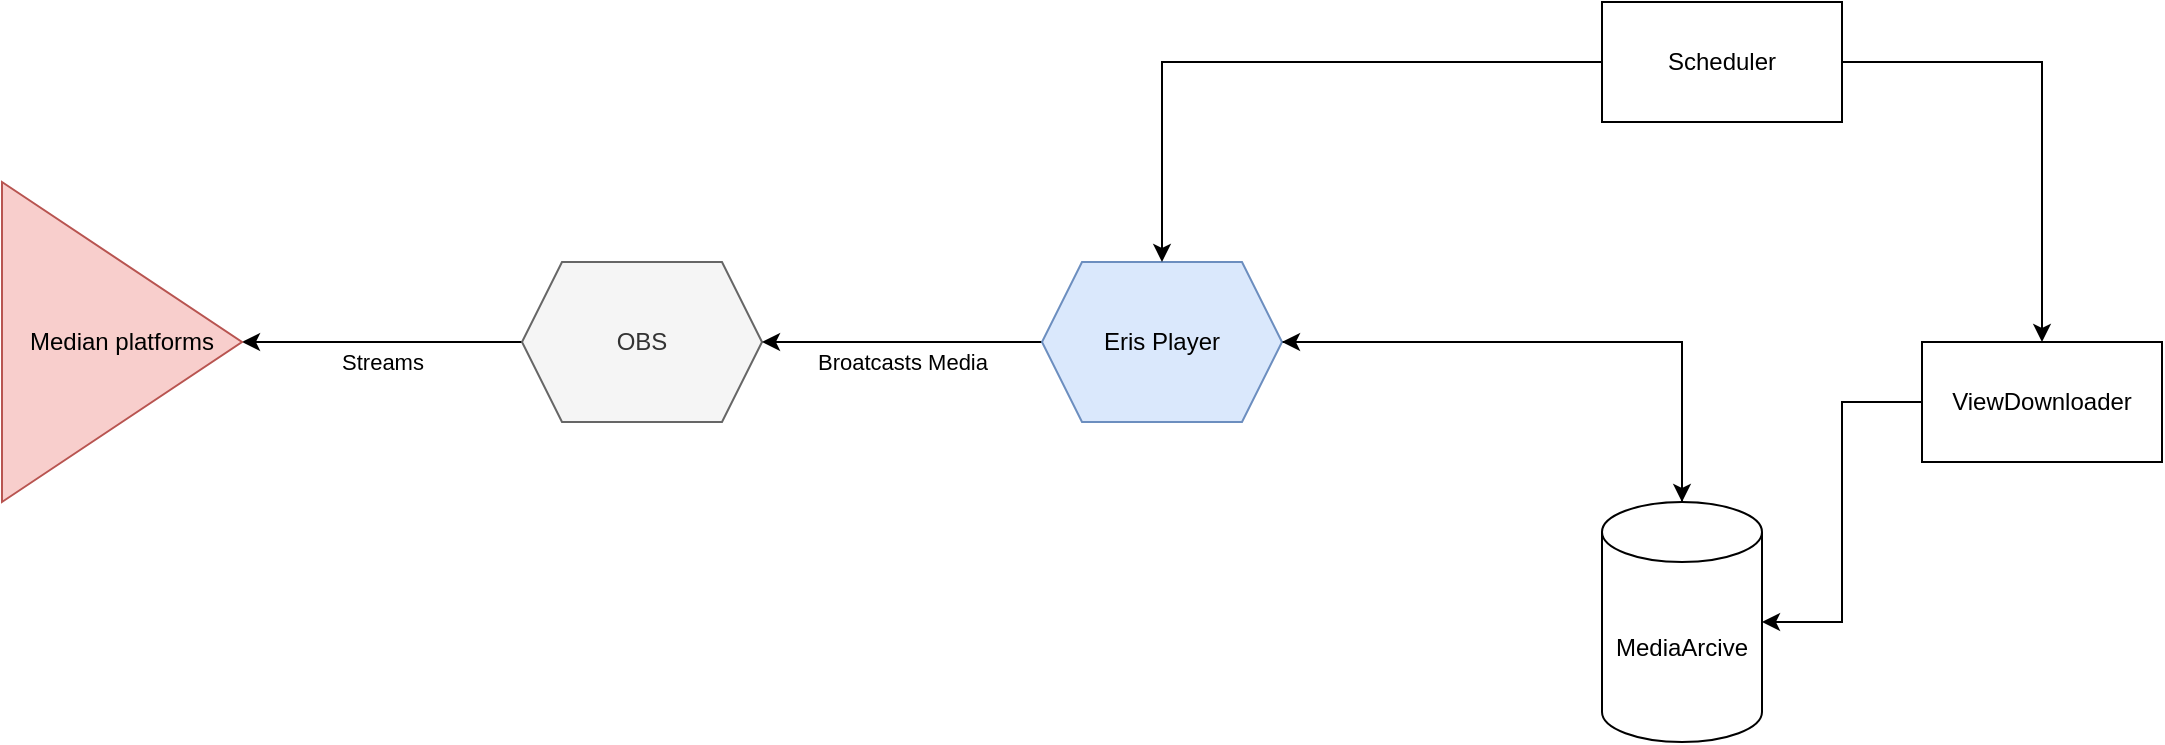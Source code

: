 <mxfile version="20.2.3" type="device"><diagram id="L34mK2RONVM2VDiZSt5P" name="Overview"><mxGraphModel dx="91" dy="854" grid="1" gridSize="10" guides="1" tooltips="1" connect="1" arrows="1" fold="1" page="1" pageScale="1" pageWidth="827" pageHeight="1169" math="0" shadow="0"><root><mxCell id="0"/><mxCell id="1" parent="0"/><mxCell id="_OEgGn-6Jv3ok36st7gN-50" value="Streams" style="edgeStyle=orthogonalEdgeStyle;rounded=0;orthogonalLoop=1;jettySize=auto;html=1;" edge="1" parent="1" source="_OEgGn-6Jv3ok36st7gN-51" target="_OEgGn-6Jv3ok36st7gN-52"><mxGeometry y="10" relative="1" as="geometry"><mxPoint as="offset"/></mxGeometry></mxCell><mxCell id="_OEgGn-6Jv3ok36st7gN-51" value="OBS" style="shape=hexagon;perimeter=hexagonPerimeter2;whiteSpace=wrap;html=1;fixedSize=1;fillColor=#f5f5f5;fontColor=#333333;strokeColor=#666666;" vertex="1" parent="1"><mxGeometry x="1180" y="560" width="120" height="80" as="geometry"/></mxCell><mxCell id="_OEgGn-6Jv3ok36st7gN-52" value="Median platforms" style="triangle;whiteSpace=wrap;html=1;fillColor=#f8cecc;strokeColor=#b85450;" vertex="1" parent="1"><mxGeometry x="920" y="520" width="120" height="160" as="geometry"/></mxCell><mxCell id="_OEgGn-6Jv3ok36st7gN-53" value="Broatcasts Media" style="edgeStyle=orthogonalEdgeStyle;rounded=0;orthogonalLoop=1;jettySize=auto;html=1;entryX=1;entryY=0.5;entryDx=0;entryDy=0;" edge="1" parent="1" source="_OEgGn-6Jv3ok36st7gN-54" target="_OEgGn-6Jv3ok36st7gN-51"><mxGeometry y="10" relative="1" as="geometry"><mxPoint as="offset"/></mxGeometry></mxCell><mxCell id="_OEgGn-6Jv3ok36st7gN-59" style="edgeStyle=orthogonalEdgeStyle;rounded=0;orthogonalLoop=1;jettySize=auto;html=1;entryX=0.5;entryY=0;entryDx=0;entryDy=0;entryPerimeter=0;" edge="1" parent="1" source="_OEgGn-6Jv3ok36st7gN-54" target="_OEgGn-6Jv3ok36st7gN-56"><mxGeometry relative="1" as="geometry"/></mxCell><mxCell id="_OEgGn-6Jv3ok36st7gN-54" value="Eris Player" style="shape=hexagon;perimeter=hexagonPerimeter2;whiteSpace=wrap;html=1;fixedSize=1;fillColor=#dae8fc;strokeColor=#6c8ebf;" vertex="1" parent="1"><mxGeometry x="1440" y="560" width="120" height="80" as="geometry"/></mxCell><mxCell id="_OEgGn-6Jv3ok36st7gN-58" style="edgeStyle=orthogonalEdgeStyle;rounded=0;orthogonalLoop=1;jettySize=auto;html=1;" edge="1" parent="1" source="_OEgGn-6Jv3ok36st7gN-55" target="_OEgGn-6Jv3ok36st7gN-54"><mxGeometry relative="1" as="geometry"/></mxCell><mxCell id="_OEgGn-6Jv3ok36st7gN-64" style="edgeStyle=orthogonalEdgeStyle;rounded=0;orthogonalLoop=1;jettySize=auto;html=1;" edge="1" parent="1" source="_OEgGn-6Jv3ok36st7gN-55" target="_OEgGn-6Jv3ok36st7gN-63"><mxGeometry relative="1" as="geometry"/></mxCell><mxCell id="_OEgGn-6Jv3ok36st7gN-55" value="Scheduler" style="rounded=0;whiteSpace=wrap;html=1;" vertex="1" parent="1"><mxGeometry x="1720" y="430" width="120" height="60" as="geometry"/></mxCell><mxCell id="_OEgGn-6Jv3ok36st7gN-62" style="edgeStyle=orthogonalEdgeStyle;rounded=0;orthogonalLoop=1;jettySize=auto;html=1;entryX=1;entryY=0.5;entryDx=0;entryDy=0;" edge="1" parent="1" source="_OEgGn-6Jv3ok36st7gN-56" target="_OEgGn-6Jv3ok36st7gN-54"><mxGeometry relative="1" as="geometry"><Array as="points"><mxPoint x="1760" y="600"/></Array></mxGeometry></mxCell><mxCell id="_OEgGn-6Jv3ok36st7gN-56" value="MediaArcive" style="shape=cylinder3;whiteSpace=wrap;html=1;boundedLbl=1;backgroundOutline=1;size=15;" vertex="1" parent="1"><mxGeometry x="1720" y="680" width="80" height="120" as="geometry"/></mxCell><mxCell id="_OEgGn-6Jv3ok36st7gN-65" style="edgeStyle=orthogonalEdgeStyle;rounded=0;orthogonalLoop=1;jettySize=auto;html=1;entryX=1;entryY=0.5;entryDx=0;entryDy=0;entryPerimeter=0;" edge="1" parent="1" source="_OEgGn-6Jv3ok36st7gN-63" target="_OEgGn-6Jv3ok36st7gN-56"><mxGeometry relative="1" as="geometry"/></mxCell><mxCell id="_OEgGn-6Jv3ok36st7gN-63" value="ViewDownloader" style="rounded=0;whiteSpace=wrap;html=1;" vertex="1" parent="1"><mxGeometry x="1880" y="600" width="120" height="60" as="geometry"/></mxCell></root></mxGraphModel></diagram></mxfile>